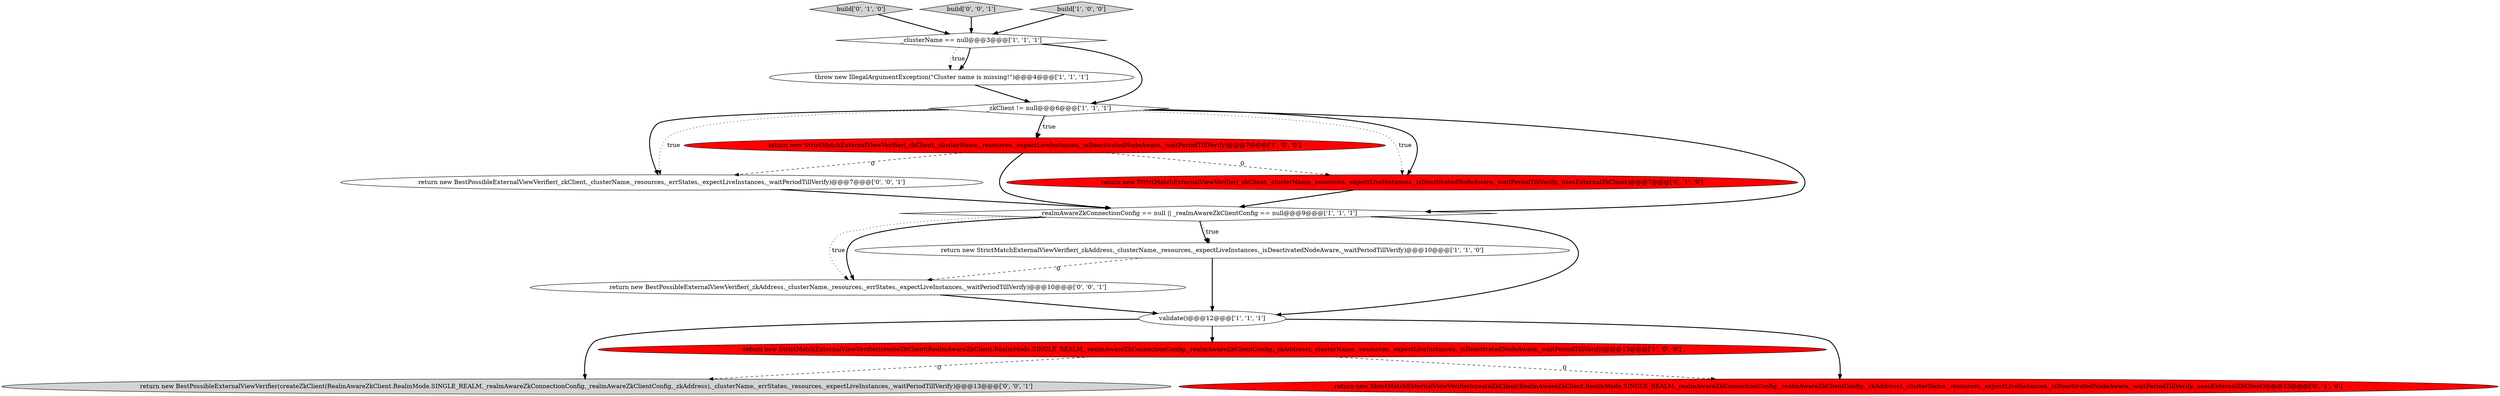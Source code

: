 digraph {
8 [style = filled, label = "throw new IllegalArgumentException(\"Cluster name is missing!\")@@@4@@@['1', '1', '1']", fillcolor = white, shape = ellipse image = "AAA0AAABBB1BBB"];
0 [style = filled, label = "_clusterName == null@@@3@@@['1', '1', '1']", fillcolor = white, shape = diamond image = "AAA0AAABBB1BBB"];
3 [style = filled, label = "return new StrictMatchExternalViewVerifier(_zkAddress,_clusterName,_resources,_expectLiveInstances,_isDeactivatedNodeAware,_waitPeriodTillVerify)@@@10@@@['1', '1', '0']", fillcolor = white, shape = ellipse image = "AAA0AAABBB1BBB"];
9 [style = filled, label = "build['0', '1', '0']", fillcolor = lightgray, shape = diamond image = "AAA0AAABBB2BBB"];
2 [style = filled, label = "return new StrictMatchExternalViewVerifier(_zkClient,_clusterName,_resources,_expectLiveInstances,_isDeactivatedNodeAware,_waitPeriodTillVerify)@@@7@@@['1', '0', '0']", fillcolor = red, shape = ellipse image = "AAA1AAABBB1BBB"];
13 [style = filled, label = "return new BestPossibleExternalViewVerifier(_zkClient,_clusterName,_resources,_errStates,_expectLiveInstances,_waitPeriodTillVerify)@@@7@@@['0', '0', '1']", fillcolor = white, shape = ellipse image = "AAA0AAABBB3BBB"];
14 [style = filled, label = "return new BestPossibleExternalViewVerifier(createZkClient(RealmAwareZkClient.RealmMode.SINGLE_REALM,_realmAwareZkConnectionConfig,_realmAwareZkClientConfig,_zkAddress),_clusterName,_errStates,_resources,_expectLiveInstances,_waitPeriodTillVerify)@@@13@@@['0', '0', '1']", fillcolor = lightgray, shape = ellipse image = "AAA0AAABBB3BBB"];
15 [style = filled, label = "return new BestPossibleExternalViewVerifier(_zkAddress,_clusterName,_resources,_errStates,_expectLiveInstances,_waitPeriodTillVerify)@@@10@@@['0', '0', '1']", fillcolor = white, shape = ellipse image = "AAA0AAABBB3BBB"];
11 [style = filled, label = "return new StrictMatchExternalViewVerifier(_zkClient,_clusterName,_resources,_expectLiveInstances,_isDeactivatedNodeAware,_waitPeriodTillVerify,_usesExternalZkClient)@@@7@@@['0', '1', '0']", fillcolor = red, shape = ellipse image = "AAA1AAABBB2BBB"];
5 [style = filled, label = "return new StrictMatchExternalViewVerifier(createZkClient(RealmAwareZkClient.RealmMode.SINGLE_REALM,_realmAwareZkConnectionConfig,_realmAwareZkClientConfig,_zkAddress),_clusterName,_resources,_expectLiveInstances,_isDeactivatedNodeAware,_waitPeriodTillVerify)@@@13@@@['1', '0', '0']", fillcolor = red, shape = ellipse image = "AAA1AAABBB1BBB"];
12 [style = filled, label = "build['0', '0', '1']", fillcolor = lightgray, shape = diamond image = "AAA0AAABBB3BBB"];
4 [style = filled, label = "_zkClient != null@@@6@@@['1', '1', '1']", fillcolor = white, shape = diamond image = "AAA0AAABBB1BBB"];
6 [style = filled, label = "validate()@@@12@@@['1', '1', '1']", fillcolor = white, shape = ellipse image = "AAA0AAABBB1BBB"];
1 [style = filled, label = "_realmAwareZkConnectionConfig == null || _realmAwareZkClientConfig == null@@@9@@@['1', '1', '1']", fillcolor = white, shape = diamond image = "AAA0AAABBB1BBB"];
10 [style = filled, label = "return new StrictMatchExternalViewVerifier(createZkClient(RealmAwareZkClient.RealmMode.SINGLE_REALM,_realmAwareZkConnectionConfig,_realmAwareZkClientConfig,_zkAddress),_clusterName,_resources,_expectLiveInstances,_isDeactivatedNodeAware,_waitPeriodTillVerify,_usesExternalZkClient)@@@13@@@['0', '1', '0']", fillcolor = red, shape = ellipse image = "AAA1AAABBB2BBB"];
7 [style = filled, label = "build['1', '0', '0']", fillcolor = lightgray, shape = diamond image = "AAA0AAABBB1BBB"];
5->14 [style = dashed, label="0"];
9->0 [style = bold, label=""];
11->1 [style = bold, label=""];
2->1 [style = bold, label=""];
1->15 [style = bold, label=""];
4->13 [style = bold, label=""];
1->3 [style = bold, label=""];
4->11 [style = dotted, label="true"];
3->6 [style = bold, label=""];
7->0 [style = bold, label=""];
15->6 [style = bold, label=""];
4->2 [style = bold, label=""];
12->0 [style = bold, label=""];
13->1 [style = bold, label=""];
1->3 [style = dotted, label="true"];
0->8 [style = dotted, label="true"];
6->14 [style = bold, label=""];
4->13 [style = dotted, label="true"];
6->5 [style = bold, label=""];
1->6 [style = bold, label=""];
5->10 [style = dashed, label="0"];
0->4 [style = bold, label=""];
2->13 [style = dashed, label="0"];
1->15 [style = dotted, label="true"];
6->10 [style = bold, label=""];
0->8 [style = bold, label=""];
3->15 [style = dashed, label="0"];
2->11 [style = dashed, label="0"];
4->1 [style = bold, label=""];
8->4 [style = bold, label=""];
4->11 [style = bold, label=""];
4->2 [style = dotted, label="true"];
}
